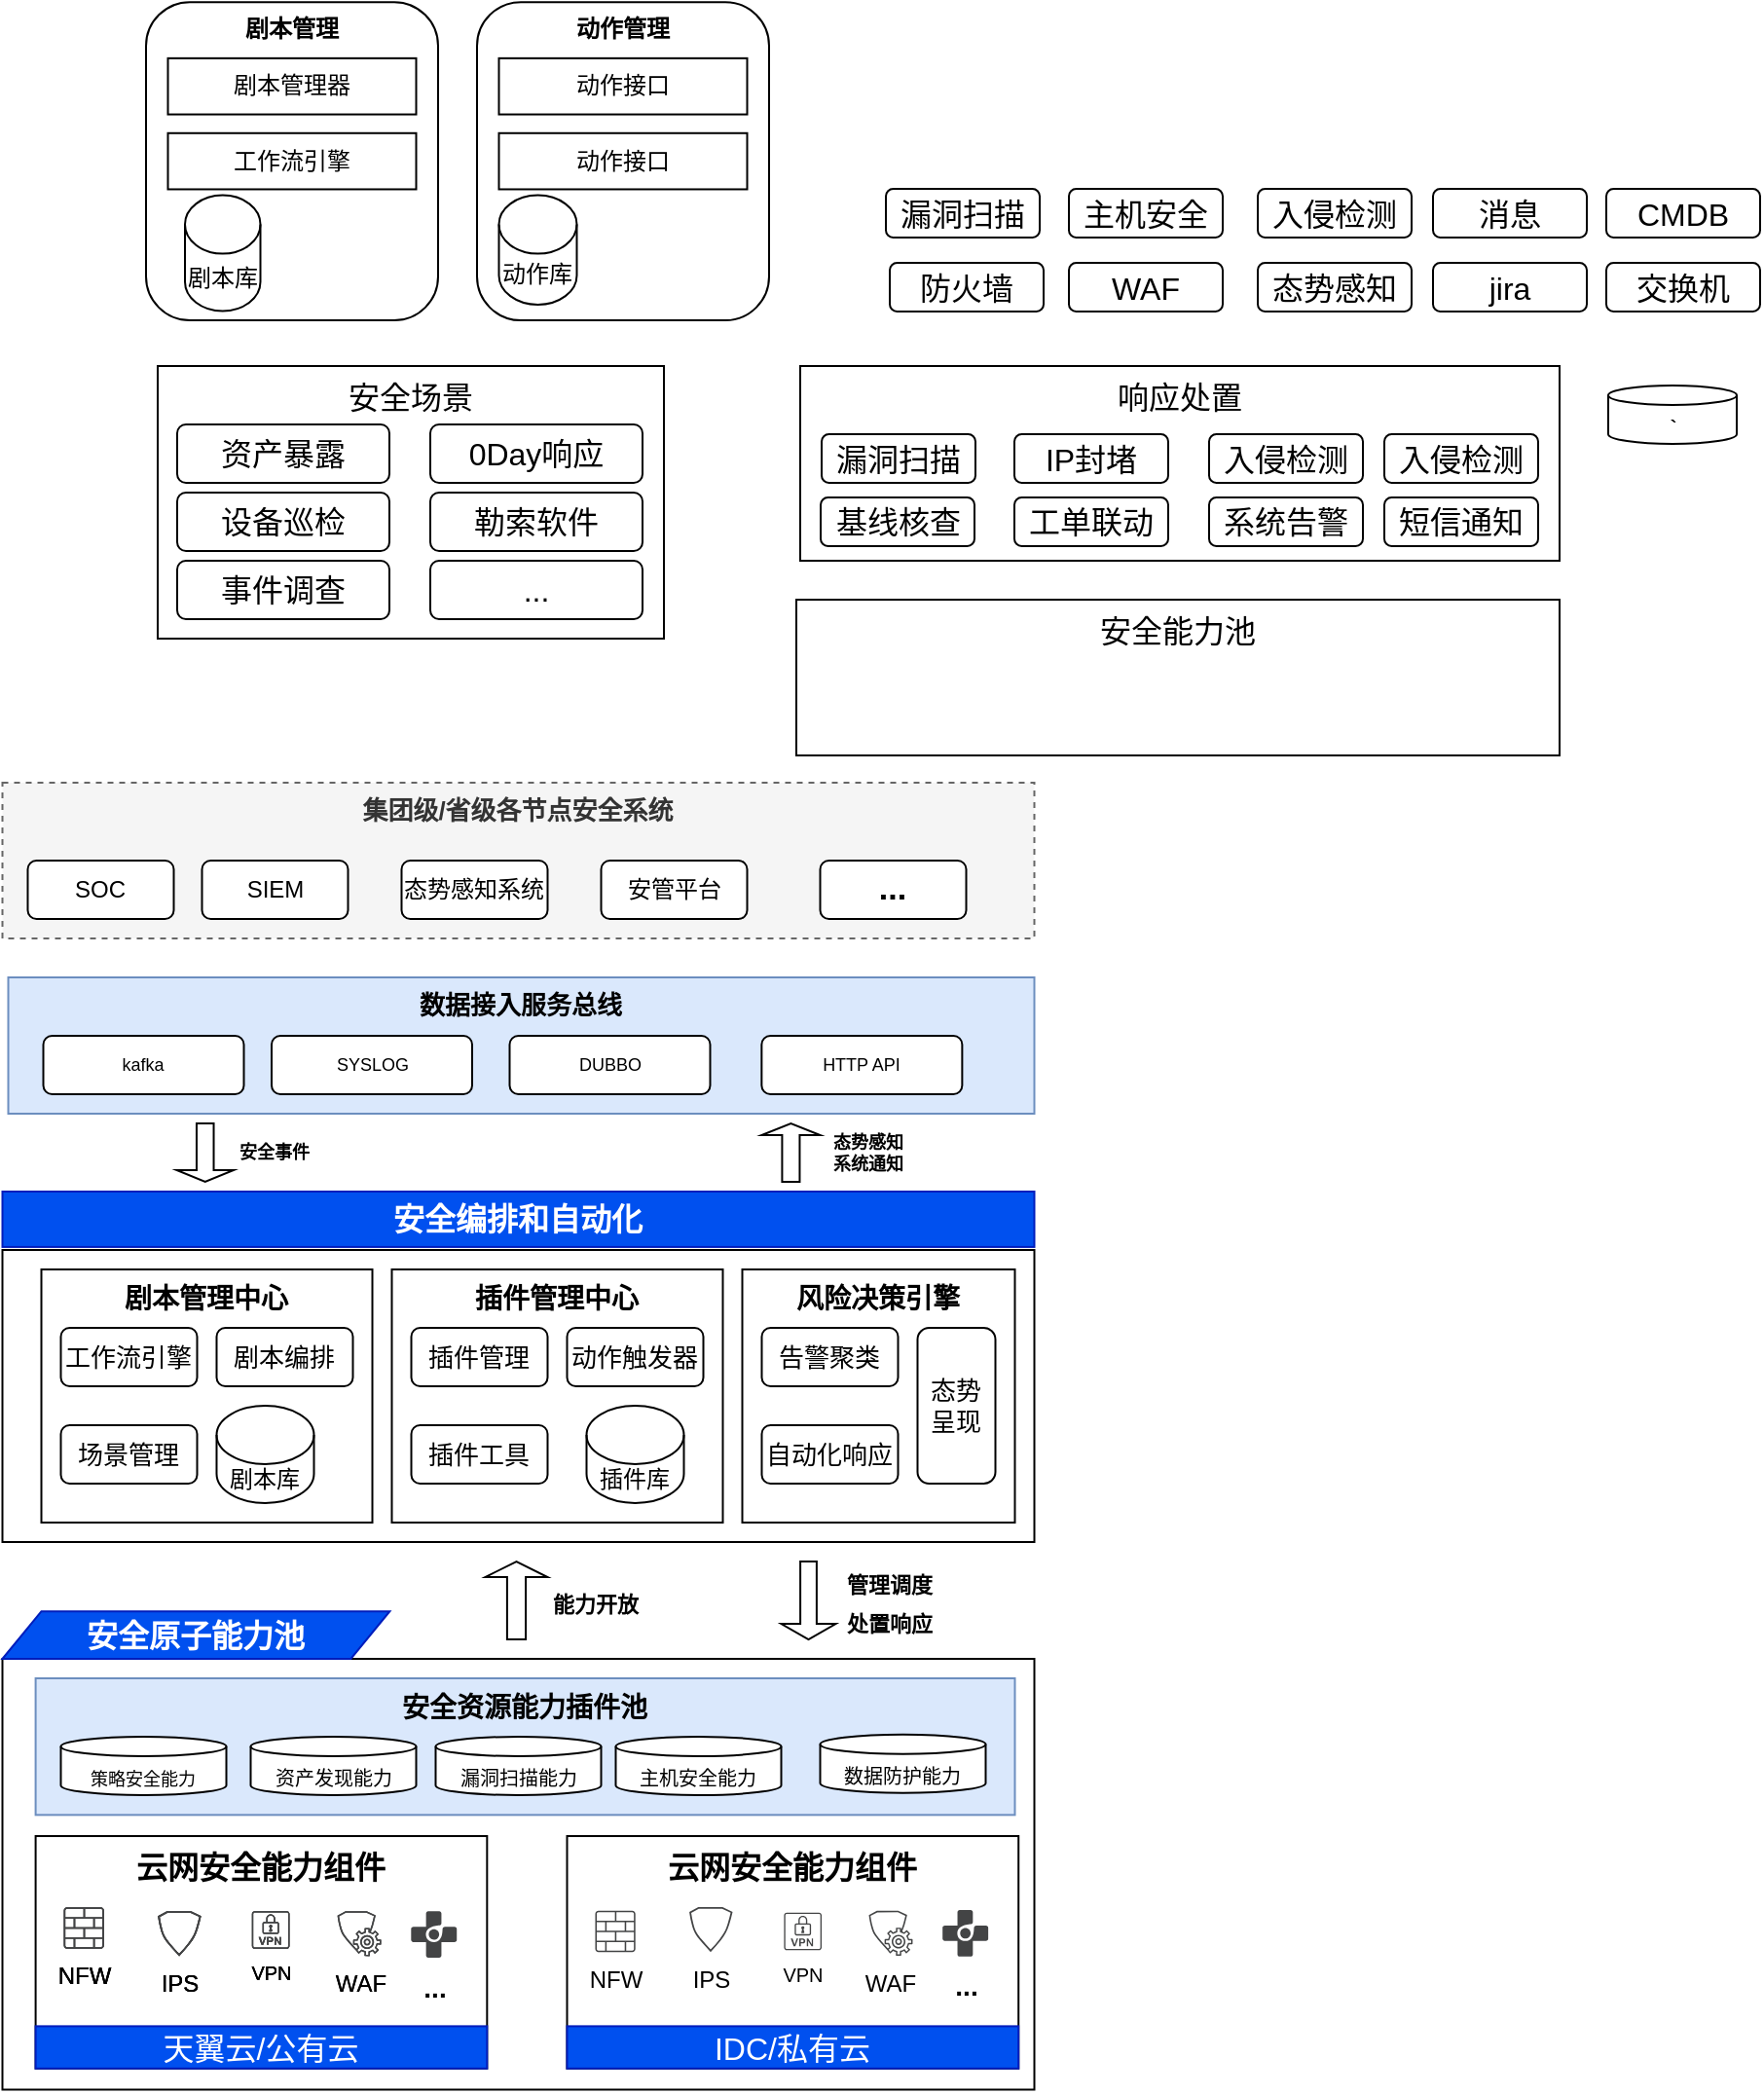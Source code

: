 <mxfile version="14.4.3" type="github">
  <diagram id="lgXi9MjqHc_8DvUxfvyU" name="Page-1">
    <mxGraphModel dx="1422" dy="796" grid="0" gridSize="10" guides="1" tooltips="1" connect="1" arrows="1" fold="1" page="1" pageScale="1" pageWidth="827" pageHeight="1169" math="0" shadow="0">
      <root>
        <mxCell id="0" />
        <mxCell id="1" parent="0" />
        <mxCell id="vRhrMkSg3RcB3QoWlwg8-141" value="数据接入服务总线" style="rounded=0;whiteSpace=wrap;html=1;fontSize=13;align=center;fillColor=#dae8fc;strokeColor=#6c8ebf;fontStyle=1;verticalAlign=top;" vertex="1" parent="1">
          <mxGeometry x="29.25" y="569" width="527" height="70" as="geometry" />
        </mxCell>
        <mxCell id="vRhrMkSg3RcB3QoWlwg8-57" value="" style="rounded=0;whiteSpace=wrap;html=1;fontSize=16;" vertex="1" parent="1">
          <mxGeometry x="26.25" y="919" width="530" height="221.25" as="geometry" />
        </mxCell>
        <mxCell id="vRhrMkSg3RcB3QoWlwg8-110" value="安全资源能力插件池" style="rounded=0;whiteSpace=wrap;html=1;fontSize=14;verticalAlign=top;fontStyle=1;fillColor=#dae8fc;strokeColor=#6c8ebf;" vertex="1" parent="1">
          <mxGeometry x="43.3" y="929" width="502.95" height="70.17" as="geometry" />
        </mxCell>
        <mxCell id="vRhrMkSg3RcB3QoWlwg8-21" value="安全场景" style="rounded=0;whiteSpace=wrap;html=1;fontSize=16;verticalAlign=top;" vertex="1" parent="1">
          <mxGeometry x="106" y="255" width="260" height="140" as="geometry" />
        </mxCell>
        <mxCell id="vRhrMkSg3RcB3QoWlwg8-22" value="事件调查" style="rounded=1;whiteSpace=wrap;html=1;fontSize=16;" vertex="1" parent="1">
          <mxGeometry x="116" y="355" width="109" height="30" as="geometry" />
        </mxCell>
        <mxCell id="vRhrMkSg3RcB3QoWlwg8-23" value="设备巡检" style="rounded=1;whiteSpace=wrap;html=1;fontSize=16;" vertex="1" parent="1">
          <mxGeometry x="116" y="320" width="109" height="30" as="geometry" />
        </mxCell>
        <mxCell id="vRhrMkSg3RcB3QoWlwg8-24" value="资产暴露" style="rounded=1;whiteSpace=wrap;html=1;fontSize=16;" vertex="1" parent="1">
          <mxGeometry x="116" y="285" width="109" height="30" as="geometry" />
        </mxCell>
        <mxCell id="vRhrMkSg3RcB3QoWlwg8-25" value="0Day响应" style="rounded=1;whiteSpace=wrap;html=1;fontSize=16;" vertex="1" parent="1">
          <mxGeometry x="246" y="285" width="109" height="30" as="geometry" />
        </mxCell>
        <mxCell id="vRhrMkSg3RcB3QoWlwg8-26" value="勒索软件" style="rounded=1;whiteSpace=wrap;html=1;fontSize=16;" vertex="1" parent="1">
          <mxGeometry x="246" y="320" width="109" height="30" as="geometry" />
        </mxCell>
        <mxCell id="vRhrMkSg3RcB3QoWlwg8-27" value="..." style="rounded=1;whiteSpace=wrap;html=1;fontSize=16;" vertex="1" parent="1">
          <mxGeometry x="246" y="355" width="109" height="30" as="geometry" />
        </mxCell>
        <mxCell id="vRhrMkSg3RcB3QoWlwg8-28" value="响应处置" style="rounded=0;whiteSpace=wrap;html=1;fontSize=16;verticalAlign=top;" vertex="1" parent="1">
          <mxGeometry x="436" y="255" width="390" height="100" as="geometry" />
        </mxCell>
        <mxCell id="vRhrMkSg3RcB3QoWlwg8-30" value="安全能力池" style="rounded=0;whiteSpace=wrap;html=1;fontSize=16;verticalAlign=top;" vertex="1" parent="1">
          <mxGeometry x="434" y="375" width="392" height="80" as="geometry" />
        </mxCell>
        <mxCell id="vRhrMkSg3RcB3QoWlwg8-31" value="&lt;font style=&quot;font-size: 9px&quot;&gt;策略安全能力&lt;/font&gt;" style="strokeWidth=1;html=1;shape=mxgraph.flowchart.database;whiteSpace=wrap;fontSize=9;verticalAlign=bottom;" vertex="1" parent="1">
          <mxGeometry x="56.25" y="959" width="85" height="30" as="geometry" />
        </mxCell>
        <mxCell id="vRhrMkSg3RcB3QoWlwg8-32" value="资产发现能力" style="strokeWidth=1;html=1;shape=mxgraph.flowchart.database;whiteSpace=wrap;fontSize=10;verticalAlign=bottom;" vertex="1" parent="1">
          <mxGeometry x="153.75" y="959" width="85" height="30" as="geometry" />
        </mxCell>
        <mxCell id="vRhrMkSg3RcB3QoWlwg8-33" value="漏洞扫描能力" style="strokeWidth=1;html=1;shape=mxgraph.flowchart.database;whiteSpace=wrap;fontSize=10;verticalAlign=bottom;" vertex="1" parent="1">
          <mxGeometry x="248.75" y="959" width="85" height="30" as="geometry" />
        </mxCell>
        <mxCell id="vRhrMkSg3RcB3QoWlwg8-34" value="主机安全能力" style="strokeWidth=1;html=1;shape=mxgraph.flowchart.database;whiteSpace=wrap;fontSize=10;verticalAlign=bottom;" vertex="1" parent="1">
          <mxGeometry x="341.25" y="959.0" width="85" height="30" as="geometry" />
        </mxCell>
        <mxCell id="vRhrMkSg3RcB3QoWlwg8-35" value="数据防护能力" style="strokeWidth=1;html=1;shape=mxgraph.flowchart.database;whiteSpace=wrap;fontSize=10;verticalAlign=bottom;" vertex="1" parent="1">
          <mxGeometry x="446.25" y="957.89" width="85" height="30" as="geometry" />
        </mxCell>
        <mxCell id="vRhrMkSg3RcB3QoWlwg8-36" value="&lt;b style=&quot;font-size: 10px;&quot;&gt;```&lt;/b&gt;" style="strokeWidth=1;html=1;shape=mxgraph.flowchart.database;whiteSpace=wrap;fontSize=10;verticalAlign=bottom;" vertex="1" parent="1">
          <mxGeometry x="851" y="265" width="66" height="30" as="geometry" />
        </mxCell>
        <mxCell id="vRhrMkSg3RcB3QoWlwg8-37" value="漏洞扫描" style="rounded=1;whiteSpace=wrap;html=1;fontSize=16;" vertex="1" parent="1">
          <mxGeometry x="447" y="290" width="79" height="25" as="geometry" />
        </mxCell>
        <mxCell id="vRhrMkSg3RcB3QoWlwg8-38" value="基线核查" style="rounded=1;whiteSpace=wrap;html=1;fontSize=16;" vertex="1" parent="1">
          <mxGeometry x="446.5" y="322.5" width="79" height="25" as="geometry" />
        </mxCell>
        <mxCell id="vRhrMkSg3RcB3QoWlwg8-39" value="IP封堵" style="rounded=1;whiteSpace=wrap;html=1;fontSize=16;" vertex="1" parent="1">
          <mxGeometry x="546" y="290" width="79" height="25" as="geometry" />
        </mxCell>
        <mxCell id="vRhrMkSg3RcB3QoWlwg8-40" value="工单联动" style="rounded=1;whiteSpace=wrap;html=1;fontSize=16;" vertex="1" parent="1">
          <mxGeometry x="546" y="322.5" width="79" height="25" as="geometry" />
        </mxCell>
        <mxCell id="vRhrMkSg3RcB3QoWlwg8-42" value="入侵检测" style="rounded=1;whiteSpace=wrap;html=1;fontSize=16;" vertex="1" parent="1">
          <mxGeometry x="646" y="290" width="79" height="25" as="geometry" />
        </mxCell>
        <mxCell id="vRhrMkSg3RcB3QoWlwg8-43" value="系统告警" style="rounded=1;whiteSpace=wrap;html=1;fontSize=16;" vertex="1" parent="1">
          <mxGeometry x="646" y="322.5" width="79" height="25" as="geometry" />
        </mxCell>
        <mxCell id="vRhrMkSg3RcB3QoWlwg8-44" value="入侵检测" style="rounded=1;whiteSpace=wrap;html=1;fontSize=16;" vertex="1" parent="1">
          <mxGeometry x="736" y="290" width="79" height="25" as="geometry" />
        </mxCell>
        <mxCell id="vRhrMkSg3RcB3QoWlwg8-46" value="漏洞扫描" style="rounded=1;whiteSpace=wrap;html=1;fontSize=16;" vertex="1" parent="1">
          <mxGeometry x="480" y="164" width="79" height="25" as="geometry" />
        </mxCell>
        <mxCell id="vRhrMkSg3RcB3QoWlwg8-47" value="主机安全" style="rounded=1;whiteSpace=wrap;html=1;fontSize=16;" vertex="1" parent="1">
          <mxGeometry x="574" y="164" width="79" height="25" as="geometry" />
        </mxCell>
        <mxCell id="vRhrMkSg3RcB3QoWlwg8-48" value="入侵检测" style="rounded=1;whiteSpace=wrap;html=1;fontSize=16;" vertex="1" parent="1">
          <mxGeometry x="671" y="164" width="79" height="25" as="geometry" />
        </mxCell>
        <mxCell id="vRhrMkSg3RcB3QoWlwg8-49" value="消息" style="rounded=1;whiteSpace=wrap;html=1;fontSize=16;" vertex="1" parent="1">
          <mxGeometry x="761" y="164" width="79" height="25" as="geometry" />
        </mxCell>
        <mxCell id="vRhrMkSg3RcB3QoWlwg8-50" value="CMDB" style="rounded=1;whiteSpace=wrap;html=1;fontSize=16;" vertex="1" parent="1">
          <mxGeometry x="850" y="164" width="79" height="25" as="geometry" />
        </mxCell>
        <mxCell id="vRhrMkSg3RcB3QoWlwg8-51" value="防火墙" style="rounded=1;whiteSpace=wrap;html=1;fontSize=16;" vertex="1" parent="1">
          <mxGeometry x="482" y="202" width="79" height="25" as="geometry" />
        </mxCell>
        <mxCell id="vRhrMkSg3RcB3QoWlwg8-52" value="WAF" style="rounded=1;whiteSpace=wrap;html=1;fontSize=16;" vertex="1" parent="1">
          <mxGeometry x="574" y="202" width="79" height="25" as="geometry" />
        </mxCell>
        <mxCell id="vRhrMkSg3RcB3QoWlwg8-53" value="态势感知" style="rounded=1;whiteSpace=wrap;html=1;fontSize=16;" vertex="1" parent="1">
          <mxGeometry x="671" y="202" width="79" height="25" as="geometry" />
        </mxCell>
        <mxCell id="vRhrMkSg3RcB3QoWlwg8-54" value="jira" style="rounded=1;whiteSpace=wrap;html=1;fontSize=16;" vertex="1" parent="1">
          <mxGeometry x="761" y="202" width="79" height="25" as="geometry" />
        </mxCell>
        <mxCell id="vRhrMkSg3RcB3QoWlwg8-55" value="交换机" style="rounded=1;whiteSpace=wrap;html=1;fontSize=16;" vertex="1" parent="1">
          <mxGeometry x="850" y="202" width="79" height="25" as="geometry" />
        </mxCell>
        <mxCell id="vRhrMkSg3RcB3QoWlwg8-56" value="短信通知" style="rounded=1;whiteSpace=wrap;html=1;fontSize=16;" vertex="1" parent="1">
          <mxGeometry x="736" y="322.5" width="79" height="25" as="geometry" />
        </mxCell>
        <mxCell id="vRhrMkSg3RcB3QoWlwg8-58" value="安全原子能力池" style="shape=parallelogram;perimeter=parallelogramPerimeter;whiteSpace=wrap;html=1;fixedSize=1;fontSize=16;fillColor=#0050ef;strokeColor=#001DBC;fontColor=#ffffff;fontStyle=1" vertex="1" parent="1">
          <mxGeometry x="26.25" y="894.58" width="198.936" height="24.418" as="geometry" />
        </mxCell>
        <mxCell id="vRhrMkSg3RcB3QoWlwg8-72" value="" style="group" vertex="1" connectable="0" parent="1">
          <mxGeometry x="43.3" y="999.17" width="309.148" height="130.228" as="geometry" />
        </mxCell>
        <mxCell id="vRhrMkSg3RcB3QoWlwg8-97" value="" style="group" vertex="1" connectable="0" parent="vRhrMkSg3RcB3QoWlwg8-72">
          <mxGeometry y="10.852" width="231.861" height="119.375" as="geometry" />
        </mxCell>
        <mxCell id="vRhrMkSg3RcB3QoWlwg8-65" value="&lt;b&gt;云网安全能力组件&lt;/b&gt;" style="rounded=0;whiteSpace=wrap;html=1;fontSize=16;verticalAlign=top;" vertex="1" parent="vRhrMkSg3RcB3QoWlwg8-97">
          <mxGeometry width="231.861" height="119.375" as="geometry" />
        </mxCell>
        <mxCell id="vRhrMkSg3RcB3QoWlwg8-71" value="天翼云/公有云" style="rounded=0;whiteSpace=wrap;html=1;fontSize=16;fillColor=#0050ef;strokeColor=#001DBC;fontColor=#ffffff;" vertex="1" parent="vRhrMkSg3RcB3QoWlwg8-97">
          <mxGeometry y="97.671" width="231.861" height="21.705" as="geometry" />
        </mxCell>
        <mxCell id="vRhrMkSg3RcB3QoWlwg8-81" value="VPN" style="pointerEvents=1;shadow=0;dashed=0;html=1;strokeColor=none;fillColor=#434445;aspect=fixed;labelPosition=center;verticalLabelPosition=bottom;verticalAlign=top;align=center;outlineConnect=0;shape=mxgraph.vvd.vpn;fontSize=10;" vertex="1" parent="vRhrMkSg3RcB3QoWlwg8-97">
          <mxGeometry x="111.1" y="38.543" width="19.308" height="19.308" as="geometry" />
        </mxCell>
        <mxCell id="vRhrMkSg3RcB3QoWlwg8-85" value="WAF" style="pointerEvents=1;shadow=0;dashed=0;html=1;strokeColor=none;fillColor=#434445;aspect=fixed;labelPosition=center;verticalLabelPosition=bottom;verticalAlign=top;align=center;outlineConnect=0;shape=mxgraph.vvd.protection_group_config;fontSize=12;" vertex="1" parent="vRhrMkSg3RcB3QoWlwg8-97">
          <mxGeometry x="155.009" y="38.543" width="22.474" height="23.169" as="geometry" />
        </mxCell>
        <mxCell id="vRhrMkSg3RcB3QoWlwg8-91" value="IPS" style="pointerEvents=1;shadow=0;dashed=0;html=1;strokeColor=none;fillColor=#434445;aspect=fixed;labelPosition=center;verticalLabelPosition=bottom;verticalAlign=top;align=center;outlineConnect=0;shape=mxgraph.vvd.protection_group;fontSize=12;" vertex="1" parent="vRhrMkSg3RcB3QoWlwg8-97">
          <mxGeometry x="62.796" y="38.547" width="22.242" height="23.169" as="geometry" />
        </mxCell>
        <mxCell id="vRhrMkSg3RcB3QoWlwg8-90" value="NFW" style="pointerEvents=1;shadow=0;dashed=0;html=1;strokeColor=none;fillColor=#434445;aspect=fixed;labelPosition=center;verticalLabelPosition=bottom;verticalAlign=top;align=center;outlineConnect=0;shape=mxgraph.vvd.logical_firewall;fontSize=12;" vertex="1" parent="vRhrMkSg3RcB3QoWlwg8-97">
          <mxGeometry x="14.491" y="36.617" width="20.605" height="21.238" as="geometry" />
        </mxCell>
        <mxCell id="vRhrMkSg3RcB3QoWlwg8-96" value="&lt;b&gt;&lt;font style=&quot;font-size: 14px&quot;&gt;...&lt;/font&gt;&lt;/b&gt;" style="pointerEvents=1;shadow=0;dashed=0;html=1;strokeColor=none;fillColor=#434445;aspect=fixed;labelPosition=center;verticalLabelPosition=bottom;verticalAlign=top;align=center;outlineConnect=0;shape=mxgraph.vvd.volumes_agent;fontSize=12;" vertex="1" parent="vRhrMkSg3RcB3QoWlwg8-97">
          <mxGeometry x="192.85" y="38.543" width="23.463" height="23.941" as="geometry" />
        </mxCell>
        <mxCell id="vRhrMkSg3RcB3QoWlwg8-111" value="NFW" style="pointerEvents=1;shadow=0;dashed=0;html=1;strokeColor=none;fillColor=#434445;aspect=fixed;labelPosition=center;verticalLabelPosition=bottom;verticalAlign=top;align=center;outlineConnect=0;shape=mxgraph.vvd.logical_firewall;fontSize=12;" vertex="1" parent="vRhrMkSg3RcB3QoWlwg8-97">
          <mxGeometry x="14.491" y="36.617" width="20.605" height="21.238" as="geometry" />
        </mxCell>
        <mxCell id="vRhrMkSg3RcB3QoWlwg8-112" value="IPS" style="pointerEvents=1;shadow=0;dashed=0;html=1;strokeColor=none;fillColor=#434445;aspect=fixed;labelPosition=center;verticalLabelPosition=bottom;verticalAlign=top;align=center;outlineConnect=0;shape=mxgraph.vvd.protection_group;fontSize=12;" vertex="1" parent="vRhrMkSg3RcB3QoWlwg8-97">
          <mxGeometry x="62.796" y="38.547" width="22.242" height="23.169" as="geometry" />
        </mxCell>
        <mxCell id="vRhrMkSg3RcB3QoWlwg8-113" value="VPN" style="pointerEvents=1;shadow=0;dashed=0;html=1;strokeColor=none;fillColor=#434445;aspect=fixed;labelPosition=center;verticalLabelPosition=bottom;verticalAlign=top;align=center;outlineConnect=0;shape=mxgraph.vvd.vpn;fontSize=10;" vertex="1" parent="vRhrMkSg3RcB3QoWlwg8-97">
          <mxGeometry x="111.1" y="38.543" width="19.308" height="19.308" as="geometry" />
        </mxCell>
        <mxCell id="vRhrMkSg3RcB3QoWlwg8-114" value="NFW" style="pointerEvents=1;shadow=0;dashed=0;html=1;strokeColor=none;fillColor=#434445;aspect=fixed;labelPosition=center;verticalLabelPosition=bottom;verticalAlign=top;align=center;outlineConnect=0;shape=mxgraph.vvd.logical_firewall;fontSize=12;" vertex="1" parent="vRhrMkSg3RcB3QoWlwg8-97">
          <mxGeometry x="14.491" y="36.617" width="20.605" height="21.238" as="geometry" />
        </mxCell>
        <mxCell id="vRhrMkSg3RcB3QoWlwg8-115" value="IPS" style="pointerEvents=1;shadow=0;dashed=0;html=1;strokeColor=none;fillColor=#434445;aspect=fixed;labelPosition=center;verticalLabelPosition=bottom;verticalAlign=top;align=center;outlineConnect=0;shape=mxgraph.vvd.protection_group;fontSize=12;" vertex="1" parent="vRhrMkSg3RcB3QoWlwg8-97">
          <mxGeometry x="62.796" y="38.547" width="22.242" height="23.169" as="geometry" />
        </mxCell>
        <mxCell id="vRhrMkSg3RcB3QoWlwg8-116" value="VPN" style="pointerEvents=1;shadow=0;dashed=0;html=1;strokeColor=none;fillColor=#434445;aspect=fixed;labelPosition=center;verticalLabelPosition=bottom;verticalAlign=top;align=center;outlineConnect=0;shape=mxgraph.vvd.vpn;fontSize=10;" vertex="1" parent="vRhrMkSg3RcB3QoWlwg8-97">
          <mxGeometry x="111.1" y="38.543" width="19.308" height="19.308" as="geometry" />
        </mxCell>
        <mxCell id="vRhrMkSg3RcB3QoWlwg8-117" value="WAF" style="pointerEvents=1;shadow=0;dashed=0;html=1;strokeColor=none;fillColor=#434445;aspect=fixed;labelPosition=center;verticalLabelPosition=bottom;verticalAlign=top;align=center;outlineConnect=0;shape=mxgraph.vvd.protection_group_config;fontSize=12;" vertex="1" parent="vRhrMkSg3RcB3QoWlwg8-97">
          <mxGeometry x="155.009" y="38.543" width="22.474" height="23.169" as="geometry" />
        </mxCell>
        <mxCell id="vRhrMkSg3RcB3QoWlwg8-99" value="" style="group;fontStyle=1" vertex="1" connectable="0" parent="1">
          <mxGeometry x="316.248" y="1010.022" width="231.861" height="119.375" as="geometry" />
        </mxCell>
        <mxCell id="vRhrMkSg3RcB3QoWlwg8-100" value="&lt;b&gt;云网安全能力组件&lt;/b&gt;" style="rounded=0;whiteSpace=wrap;html=1;fontSize=16;verticalAlign=top;" vertex="1" parent="vRhrMkSg3RcB3QoWlwg8-99">
          <mxGeometry width="231.861" height="119.375" as="geometry" />
        </mxCell>
        <mxCell id="vRhrMkSg3RcB3QoWlwg8-101" value="IDC/私有云" style="rounded=0;whiteSpace=wrap;html=1;fontSize=16;fillColor=#0050ef;strokeColor=#001DBC;fontColor=#ffffff;" vertex="1" parent="vRhrMkSg3RcB3QoWlwg8-99">
          <mxGeometry y="97.671" width="231.861" height="21.705" as="geometry" />
        </mxCell>
        <mxCell id="vRhrMkSg3RcB3QoWlwg8-102" value="VPN" style="pointerEvents=1;shadow=0;dashed=0;html=1;strokeColor=none;fillColor=#434445;aspect=fixed;labelPosition=center;verticalLabelPosition=bottom;verticalAlign=top;align=center;outlineConnect=0;shape=mxgraph.vvd.vpn;fontSize=10;" vertex="1" parent="vRhrMkSg3RcB3QoWlwg8-99">
          <mxGeometry x="111.45" y="39.313" width="19.308" height="19.308" as="geometry" />
        </mxCell>
        <mxCell id="vRhrMkSg3RcB3QoWlwg8-103" value="WAF" style="pointerEvents=1;shadow=0;dashed=0;html=1;strokeColor=none;fillColor=#434445;aspect=fixed;labelPosition=center;verticalLabelPosition=bottom;verticalAlign=top;align=center;outlineConnect=0;shape=mxgraph.vvd.protection_group_config;fontSize=12;" vertex="1" parent="vRhrMkSg3RcB3QoWlwg8-99">
          <mxGeometry x="155.009" y="38.343" width="22.474" height="23.169" as="geometry" />
        </mxCell>
        <mxCell id="vRhrMkSg3RcB3QoWlwg8-104" value="IPS" style="pointerEvents=1;shadow=0;dashed=0;html=1;strokeColor=none;fillColor=#434445;aspect=fixed;labelPosition=center;verticalLabelPosition=bottom;verticalAlign=top;align=center;outlineConnect=0;shape=mxgraph.vvd.protection_group;fontSize=12;" vertex="1" parent="vRhrMkSg3RcB3QoWlwg8-99">
          <mxGeometry x="62.796" y="36.417" width="22.242" height="23.169" as="geometry" />
        </mxCell>
        <mxCell id="vRhrMkSg3RcB3QoWlwg8-105" value="NFW" style="pointerEvents=1;shadow=0;dashed=0;html=1;strokeColor=none;fillColor=#434445;aspect=fixed;labelPosition=center;verticalLabelPosition=bottom;verticalAlign=top;align=center;outlineConnect=0;shape=mxgraph.vvd.logical_firewall;fontSize=12;" vertex="1" parent="vRhrMkSg3RcB3QoWlwg8-99">
          <mxGeometry x="14.491" y="38.347" width="20.605" height="21.238" as="geometry" />
        </mxCell>
        <mxCell id="vRhrMkSg3RcB3QoWlwg8-106" value="&lt;b&gt;&lt;font style=&quot;font-size: 14px&quot;&gt;...&lt;/font&gt;&lt;/b&gt;" style="pointerEvents=1;shadow=0;dashed=0;html=1;strokeColor=none;fillColor=#434445;aspect=fixed;labelPosition=center;verticalLabelPosition=bottom;verticalAlign=top;align=center;outlineConnect=0;shape=mxgraph.vvd.volumes_agent;fontSize=12;" vertex="1" parent="vRhrMkSg3RcB3QoWlwg8-99">
          <mxGeometry x="192.85" y="37.953" width="23.463" height="23.941" as="geometry" />
        </mxCell>
        <mxCell id="vRhrMkSg3RcB3QoWlwg8-5" value="剧本管理" style="rounded=1;whiteSpace=wrap;html=1;verticalAlign=top;fontStyle=1" vertex="1" parent="1">
          <mxGeometry x="100" y="68.077" width="150" height="163.462" as="geometry" />
        </mxCell>
        <mxCell id="vRhrMkSg3RcB3QoWlwg8-6" value="剧本管理器" style="rounded=0;whiteSpace=wrap;html=1;" vertex="1" parent="1">
          <mxGeometry x="111.25" y="96.923" width="127.5" height="28.846" as="geometry" />
        </mxCell>
        <mxCell id="vRhrMkSg3RcB3QoWlwg8-7" value="工作流引擎" style="rounded=0;whiteSpace=wrap;html=1;" vertex="1" parent="1">
          <mxGeometry x="111.25" y="135.385" width="127.5" height="28.846" as="geometry" />
        </mxCell>
        <mxCell id="vRhrMkSg3RcB3QoWlwg8-15" value="剧本库" style="shape=cylinder3;whiteSpace=wrap;html=1;boundedLbl=1;backgroundOutline=1;size=15;" vertex="1" parent="1">
          <mxGeometry x="120" y="167.31" width="38.75" height="59.42" as="geometry" />
        </mxCell>
        <mxCell id="vRhrMkSg3RcB3QoWlwg8-16" value="动作管理" style="rounded=1;whiteSpace=wrap;html=1;verticalAlign=top;fontStyle=1" vertex="1" parent="1">
          <mxGeometry x="270" y="68.077" width="150" height="163.462" as="geometry" />
        </mxCell>
        <mxCell id="vRhrMkSg3RcB3QoWlwg8-18" value="动作接口" style="rounded=0;whiteSpace=wrap;html=1;" vertex="1" parent="1">
          <mxGeometry x="281.25" y="135.385" width="127.5" height="28.846" as="geometry" />
        </mxCell>
        <mxCell id="vRhrMkSg3RcB3QoWlwg8-19" value="动作库" style="shape=cylinder3;whiteSpace=wrap;html=1;boundedLbl=1;backgroundOutline=1;size=15;" vertex="1" parent="1">
          <mxGeometry x="281.25" y="167.31" width="40" height="56.15" as="geometry" />
        </mxCell>
        <mxCell id="vRhrMkSg3RcB3QoWlwg8-20" value="动作接口" style="rounded=0;whiteSpace=wrap;html=1;" vertex="1" parent="1">
          <mxGeometry x="281.25" y="96.923" width="127.5" height="28.846" as="geometry" />
        </mxCell>
        <mxCell id="vRhrMkSg3RcB3QoWlwg8-120" value="&lt;span style=&quot;font-size: 13px;&quot;&gt;集团级/省级各节点安全系统&lt;/span&gt;" style="rounded=0;whiteSpace=wrap;html=1;dashed=1;fillColor=#f5f5f5;strokeColor=#666666;fontColor=#333333;verticalAlign=top;fontSize=13;fontStyle=1" vertex="1" parent="1">
          <mxGeometry x="26.25" y="469" width="530" height="80" as="geometry" />
        </mxCell>
        <mxCell id="vRhrMkSg3RcB3QoWlwg8-123" value="" style="shape=singleArrow;direction=south;whiteSpace=wrap;html=1;fontSize=9;" vertex="1" parent="1">
          <mxGeometry x="426.25" y="869" width="28" height="40" as="geometry" />
        </mxCell>
        <mxCell id="vRhrMkSg3RcB3QoWlwg8-129" value="" style="shape=singleArrow;direction=north;whiteSpace=wrap;html=1;fontSize=9;" vertex="1" parent="1">
          <mxGeometry x="274.25" y="869" width="32" height="40" as="geometry" />
        </mxCell>
        <mxCell id="vRhrMkSg3RcB3QoWlwg8-64" value="&lt;font style=&quot;font-size: 11px&quot;&gt;管理调度&lt;br&gt;处置响应&lt;/font&gt;" style="text;html=1;strokeColor=none;fillColor=none;align=center;verticalAlign=middle;whiteSpace=wrap;rounded=0;fontSize=16;fontStyle=1" vertex="1" parent="1">
          <mxGeometry x="443.25" y="879" width="78" height="20" as="geometry" />
        </mxCell>
        <mxCell id="vRhrMkSg3RcB3QoWlwg8-130" value="" style="group" vertex="1" connectable="0" parent="1">
          <mxGeometry x="26.25" y="679" width="550" height="180" as="geometry" />
        </mxCell>
        <mxCell id="vRhrMkSg3RcB3QoWlwg8-2" value="" style="rounded=0;whiteSpace=wrap;html=1;" vertex="1" parent="vRhrMkSg3RcB3QoWlwg8-130">
          <mxGeometry y="30" width="530" height="150" as="geometry" />
        </mxCell>
        <mxCell id="vRhrMkSg3RcB3QoWlwg8-3" value="&lt;b&gt;安全编排和自动化&lt;/b&gt;" style="rounded=0;whiteSpace=wrap;html=1;fillColor=#0050ef;strokeColor=#001DBC;fontColor=#ffffff;fontSize=16;" vertex="1" parent="vRhrMkSg3RcB3QoWlwg8-130">
          <mxGeometry width="530" height="28.46" as="geometry" />
        </mxCell>
        <mxCell id="vRhrMkSg3RcB3QoWlwg8-153" value="剧本管理中心" style="rounded=0;whiteSpace=wrap;html=1;fontSize=14;align=center;verticalAlign=top;fontStyle=1" vertex="1" parent="vRhrMkSg3RcB3QoWlwg8-130">
          <mxGeometry x="20" y="40" width="170" height="130" as="geometry" />
        </mxCell>
        <mxCell id="vRhrMkSg3RcB3QoWlwg8-154" value="工作流引擎" style="rounded=1;whiteSpace=wrap;html=1;fontSize=13;" vertex="1" parent="vRhrMkSg3RcB3QoWlwg8-130">
          <mxGeometry x="30" y="70" width="70" height="30" as="geometry" />
        </mxCell>
        <mxCell id="vRhrMkSg3RcB3QoWlwg8-155" value="剧本编排" style="rounded=1;whiteSpace=wrap;html=1;fontSize=13;" vertex="1" parent="vRhrMkSg3RcB3QoWlwg8-130">
          <mxGeometry x="110" y="70" width="70" height="30" as="geometry" />
        </mxCell>
        <mxCell id="vRhrMkSg3RcB3QoWlwg8-156" value="剧本库" style="shape=cylinder3;whiteSpace=wrap;html=1;boundedLbl=1;backgroundOutline=1;size=15;" vertex="1" parent="vRhrMkSg3RcB3QoWlwg8-130">
          <mxGeometry x="110.0" y="110" width="50" height="50" as="geometry" />
        </mxCell>
        <mxCell id="vRhrMkSg3RcB3QoWlwg8-157" value="插件管理中心" style="rounded=0;whiteSpace=wrap;html=1;fontSize=14;align=center;verticalAlign=top;fontStyle=1" vertex="1" parent="vRhrMkSg3RcB3QoWlwg8-130">
          <mxGeometry x="200" y="40" width="170" height="130" as="geometry" />
        </mxCell>
        <mxCell id="vRhrMkSg3RcB3QoWlwg8-158" value="插件管理" style="rounded=1;whiteSpace=wrap;html=1;fontSize=13;" vertex="1" parent="vRhrMkSg3RcB3QoWlwg8-130">
          <mxGeometry x="210" y="70" width="70" height="30" as="geometry" />
        </mxCell>
        <mxCell id="vRhrMkSg3RcB3QoWlwg8-159" value="动作触发器" style="rounded=1;whiteSpace=wrap;html=1;fontSize=13;" vertex="1" parent="vRhrMkSg3RcB3QoWlwg8-130">
          <mxGeometry x="290" y="70" width="70" height="30" as="geometry" />
        </mxCell>
        <mxCell id="vRhrMkSg3RcB3QoWlwg8-162" value="场景管理" style="rounded=1;whiteSpace=wrap;html=1;fontSize=13;" vertex="1" parent="vRhrMkSg3RcB3QoWlwg8-130">
          <mxGeometry x="30" y="120" width="70" height="30" as="geometry" />
        </mxCell>
        <mxCell id="vRhrMkSg3RcB3QoWlwg8-163" value="插件工具" style="rounded=1;whiteSpace=wrap;html=1;fontSize=13;" vertex="1" parent="vRhrMkSg3RcB3QoWlwg8-130">
          <mxGeometry x="210" y="120" width="70" height="30" as="geometry" />
        </mxCell>
        <mxCell id="vRhrMkSg3RcB3QoWlwg8-164" value="插件库" style="shape=cylinder3;whiteSpace=wrap;html=1;boundedLbl=1;backgroundOutline=1;size=15;" vertex="1" parent="vRhrMkSg3RcB3QoWlwg8-130">
          <mxGeometry x="300" y="110" width="50" height="50" as="geometry" />
        </mxCell>
        <mxCell id="vRhrMkSg3RcB3QoWlwg8-165" value="风险决策引擎" style="rounded=0;whiteSpace=wrap;html=1;fontSize=14;align=center;verticalAlign=top;fontStyle=1" vertex="1" parent="vRhrMkSg3RcB3QoWlwg8-130">
          <mxGeometry x="380" y="40" width="140" height="130" as="geometry" />
        </mxCell>
        <mxCell id="vRhrMkSg3RcB3QoWlwg8-166" value="告警聚类" style="rounded=1;whiteSpace=wrap;html=1;fontSize=13;" vertex="1" parent="vRhrMkSg3RcB3QoWlwg8-130">
          <mxGeometry x="390" y="70" width="70" height="30" as="geometry" />
        </mxCell>
        <mxCell id="vRhrMkSg3RcB3QoWlwg8-167" value="自动化响应" style="rounded=1;whiteSpace=wrap;html=1;fontSize=13;" vertex="1" parent="vRhrMkSg3RcB3QoWlwg8-130">
          <mxGeometry x="390" y="120" width="70" height="30" as="geometry" />
        </mxCell>
        <mxCell id="vRhrMkSg3RcB3QoWlwg8-168" value="态势呈现" style="rounded=1;whiteSpace=wrap;html=1;fontSize=13;" vertex="1" parent="vRhrMkSg3RcB3QoWlwg8-130">
          <mxGeometry x="470" y="70" width="40" height="80" as="geometry" />
        </mxCell>
        <mxCell id="vRhrMkSg3RcB3QoWlwg8-131" value="&lt;span style=&quot;font-size: 11px&quot;&gt;能力开放&lt;/span&gt;" style="text;html=1;strokeColor=none;fillColor=none;align=center;verticalAlign=middle;whiteSpace=wrap;rounded=0;fontSize=16;fontStyle=1" vertex="1" parent="1">
          <mxGeometry x="292.25" y="879" width="78" height="20" as="geometry" />
        </mxCell>
        <mxCell id="vRhrMkSg3RcB3QoWlwg8-133" value="" style="shape=singleArrow;direction=south;whiteSpace=wrap;html=1;fontSize=9;" vertex="1" parent="1">
          <mxGeometry x="115.75" y="644" width="29.25" height="30" as="geometry" />
        </mxCell>
        <mxCell id="vRhrMkSg3RcB3QoWlwg8-134" value="安全事件" style="text;html=1;strokeColor=none;fillColor=none;align=center;verticalAlign=middle;whiteSpace=wrap;rounded=0;dashed=1;fontSize=9;fontStyle=1" vertex="1" parent="1">
          <mxGeometry x="136.25" y="649" width="60" height="20" as="geometry" />
        </mxCell>
        <mxCell id="vRhrMkSg3RcB3QoWlwg8-138" value="" style="shape=singleArrow;direction=north;whiteSpace=wrap;html=1;fontSize=9;" vertex="1" parent="1">
          <mxGeometry x="416.18" y="644" width="30.07" height="30" as="geometry" />
        </mxCell>
        <mxCell id="vRhrMkSg3RcB3QoWlwg8-139" value="态势感知&lt;br&gt;系统通知" style="text;html=1;strokeColor=none;fillColor=none;align=center;verticalAlign=middle;whiteSpace=wrap;rounded=0;dashed=1;fontSize=9;fontStyle=1" vertex="1" parent="1">
          <mxGeometry x="441.25" y="649" width="60" height="20" as="geometry" />
        </mxCell>
        <mxCell id="vRhrMkSg3RcB3QoWlwg8-140" value="kafka" style="rounded=1;whiteSpace=wrap;html=1;fontSize=9;align=center;" vertex="1" parent="1">
          <mxGeometry x="47.25" y="599" width="103" height="30" as="geometry" />
        </mxCell>
        <mxCell id="vRhrMkSg3RcB3QoWlwg8-142" value="SYSLOG" style="rounded=1;whiteSpace=wrap;html=1;fontSize=9;align=center;" vertex="1" parent="1">
          <mxGeometry x="164.5" y="599" width="103" height="30" as="geometry" />
        </mxCell>
        <mxCell id="vRhrMkSg3RcB3QoWlwg8-143" value="HTTP API" style="rounded=1;whiteSpace=wrap;html=1;fontSize=9;align=center;" vertex="1" parent="1">
          <mxGeometry x="416.18" y="599" width="103" height="30" as="geometry" />
        </mxCell>
        <mxCell id="vRhrMkSg3RcB3QoWlwg8-144" value="DUBBO" style="rounded=1;whiteSpace=wrap;html=1;fontSize=9;align=center;" vertex="1" parent="1">
          <mxGeometry x="286.75" y="599" width="103" height="30" as="geometry" />
        </mxCell>
        <mxCell id="vRhrMkSg3RcB3QoWlwg8-145" value="SOC" style="rounded=1;whiteSpace=wrap;html=1;fontSize=12;align=center;" vertex="1" parent="1">
          <mxGeometry x="39.25" y="509" width="75" height="30" as="geometry" />
        </mxCell>
        <mxCell id="vRhrMkSg3RcB3QoWlwg8-146" value="SIEM" style="rounded=1;whiteSpace=wrap;html=1;fontSize=12;align=center;" vertex="1" parent="1">
          <mxGeometry x="128.75" y="509" width="75" height="30" as="geometry" />
        </mxCell>
        <mxCell id="vRhrMkSg3RcB3QoWlwg8-147" value="态势感知系统" style="rounded=1;whiteSpace=wrap;html=1;fontSize=12;align=center;" vertex="1" parent="1">
          <mxGeometry x="231.25" y="509" width="75" height="30" as="geometry" />
        </mxCell>
        <mxCell id="vRhrMkSg3RcB3QoWlwg8-148" value="&lt;b&gt;&lt;font style=&quot;font-size: 17px&quot;&gt;...&lt;/font&gt;&lt;/b&gt;" style="rounded=1;whiteSpace=wrap;html=1;fontSize=12;align=center;" vertex="1" parent="1">
          <mxGeometry x="446.25" y="509" width="75" height="30" as="geometry" />
        </mxCell>
        <mxCell id="vRhrMkSg3RcB3QoWlwg8-149" value="安管平台" style="rounded=1;whiteSpace=wrap;html=1;fontSize=12;align=center;" vertex="1" parent="1">
          <mxGeometry x="333.75" y="509" width="75" height="30" as="geometry" />
        </mxCell>
      </root>
    </mxGraphModel>
  </diagram>
</mxfile>
